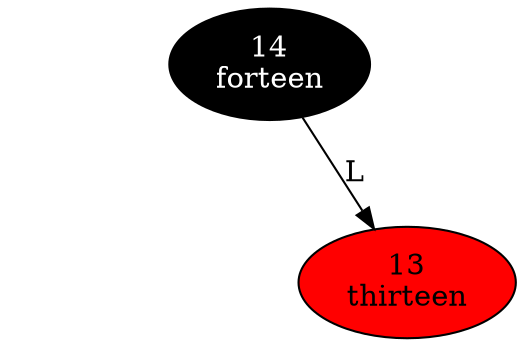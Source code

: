 digraph
{
node_14 [style=filled fillcolor=black fontcolor=white label="14\nforteen"];
node_14 -> node_14_R [style=invis];
node_14_R [style=invis];
node_14 -> node_13 [label=L taildir=sw];
node_13 [style=filled fillcolor=red fontcolor=black label="13\nthirteen"];
}
